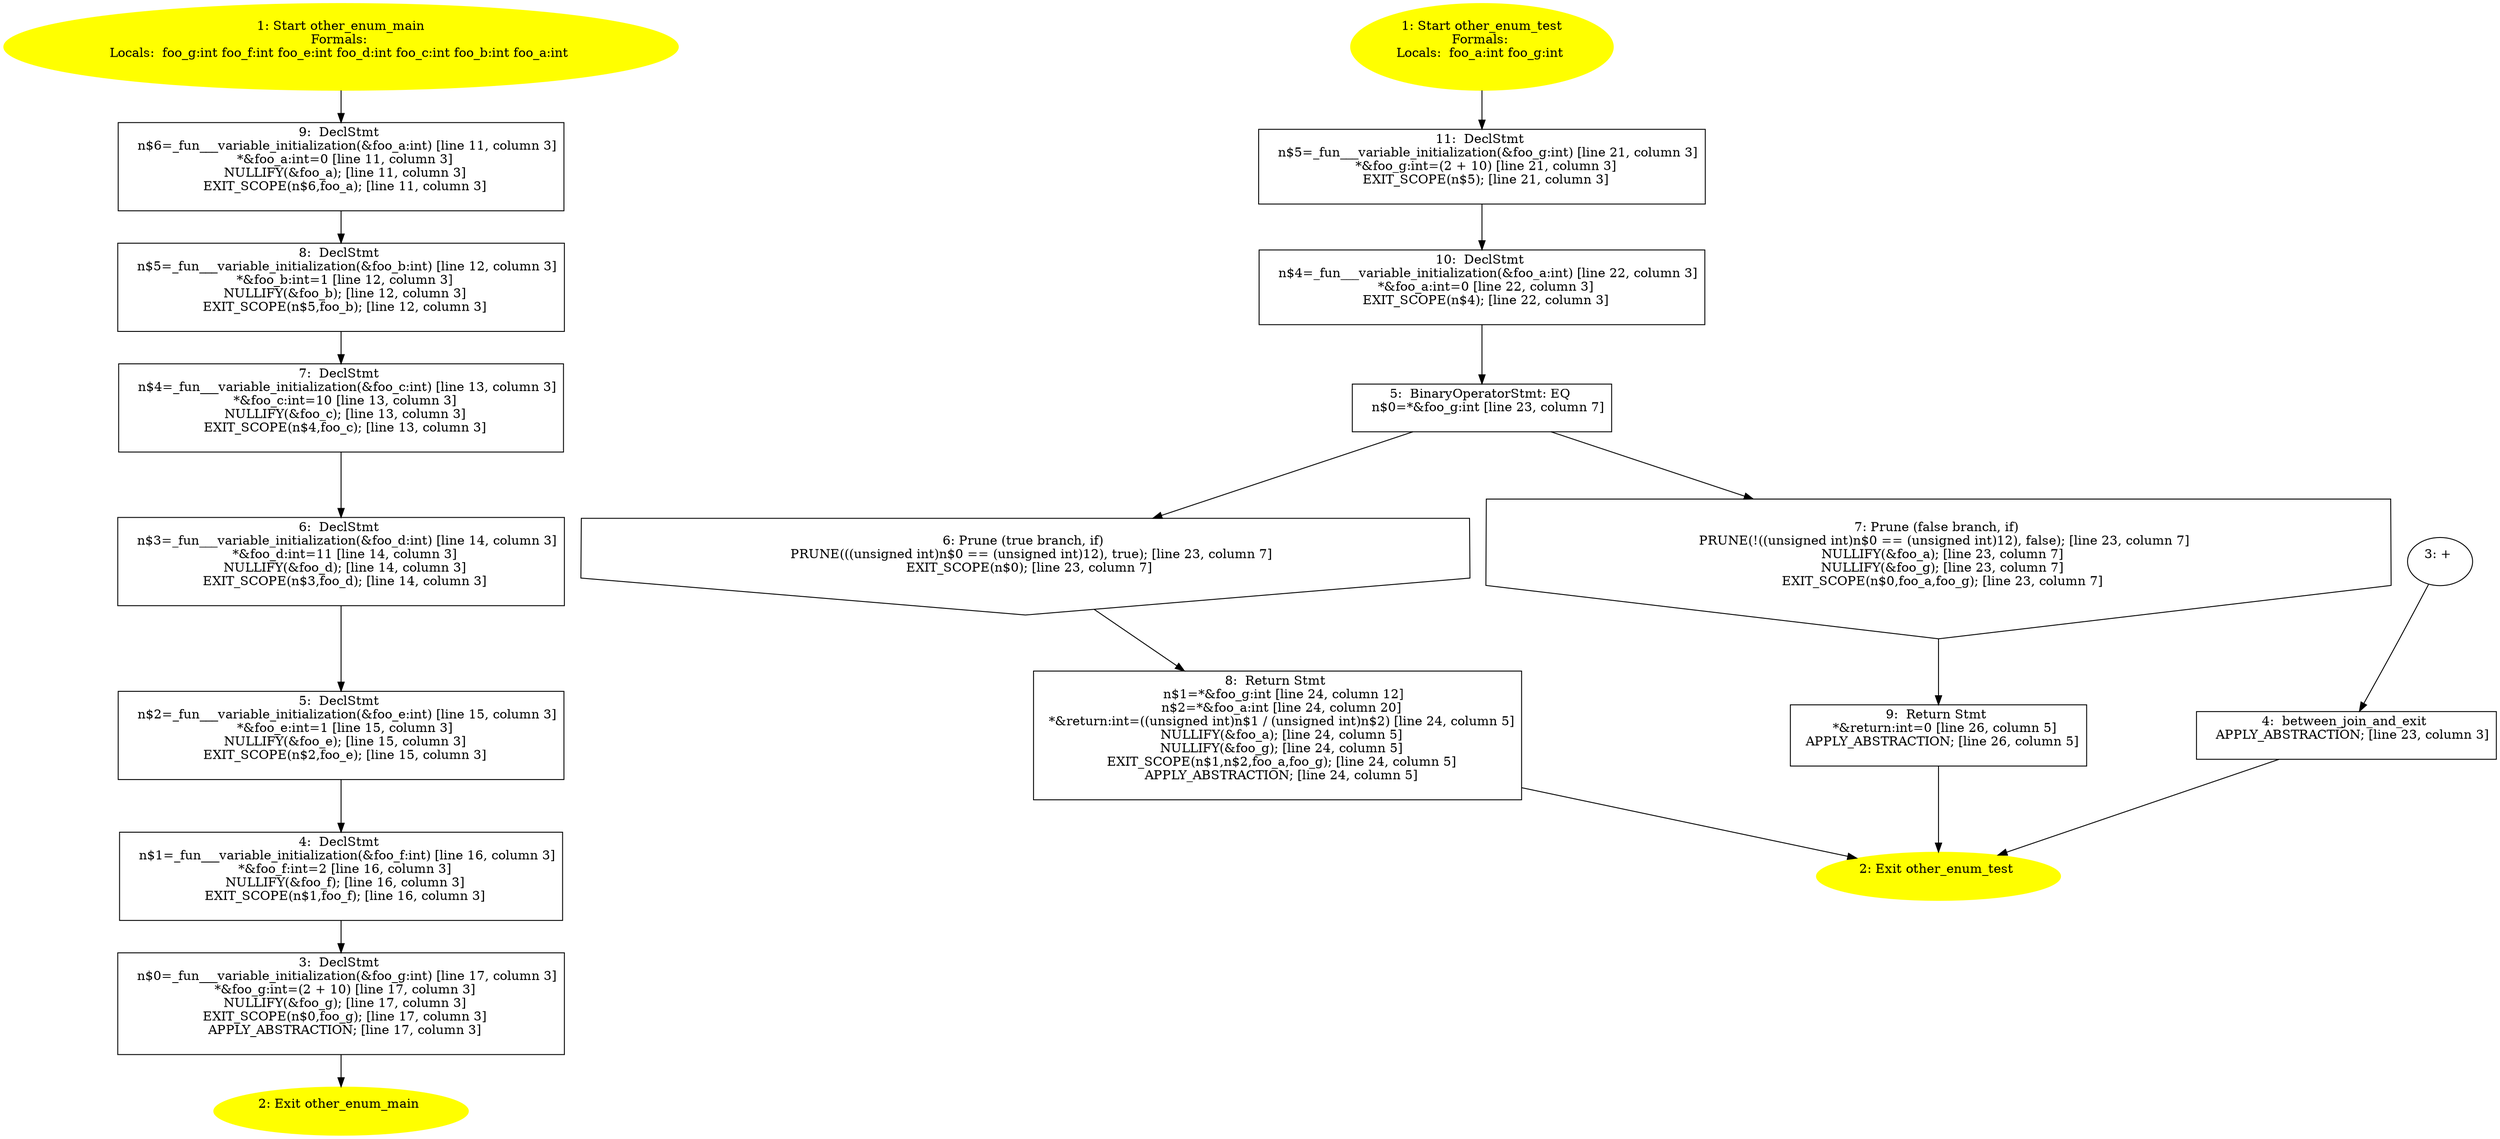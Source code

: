 /* @generated */
digraph cfg {
"other_enum_main.572f04969b0ade4902dd1faf86fac461_1" [label="1: Start other_enum_main\nFormals: \nLocals:  foo_g:int foo_f:int foo_e:int foo_d:int foo_c:int foo_b:int foo_a:int \n  " color=yellow style=filled]
	

	 "other_enum_main.572f04969b0ade4902dd1faf86fac461_1" -> "other_enum_main.572f04969b0ade4902dd1faf86fac461_9" ;
"other_enum_main.572f04969b0ade4902dd1faf86fac461_2" [label="2: Exit other_enum_main \n  " color=yellow style=filled]
	

"other_enum_main.572f04969b0ade4902dd1faf86fac461_3" [label="3:  DeclStmt \n   n$0=_fun___variable_initialization(&foo_g:int) [line 17, column 3]\n  *&foo_g:int=(2 + 10) [line 17, column 3]\n  NULLIFY(&foo_g); [line 17, column 3]\n  EXIT_SCOPE(n$0,foo_g); [line 17, column 3]\n  APPLY_ABSTRACTION; [line 17, column 3]\n " shape="box"]
	

	 "other_enum_main.572f04969b0ade4902dd1faf86fac461_3" -> "other_enum_main.572f04969b0ade4902dd1faf86fac461_2" ;
"other_enum_main.572f04969b0ade4902dd1faf86fac461_4" [label="4:  DeclStmt \n   n$1=_fun___variable_initialization(&foo_f:int) [line 16, column 3]\n  *&foo_f:int=2 [line 16, column 3]\n  NULLIFY(&foo_f); [line 16, column 3]\n  EXIT_SCOPE(n$1,foo_f); [line 16, column 3]\n " shape="box"]
	

	 "other_enum_main.572f04969b0ade4902dd1faf86fac461_4" -> "other_enum_main.572f04969b0ade4902dd1faf86fac461_3" ;
"other_enum_main.572f04969b0ade4902dd1faf86fac461_5" [label="5:  DeclStmt \n   n$2=_fun___variable_initialization(&foo_e:int) [line 15, column 3]\n  *&foo_e:int=1 [line 15, column 3]\n  NULLIFY(&foo_e); [line 15, column 3]\n  EXIT_SCOPE(n$2,foo_e); [line 15, column 3]\n " shape="box"]
	

	 "other_enum_main.572f04969b0ade4902dd1faf86fac461_5" -> "other_enum_main.572f04969b0ade4902dd1faf86fac461_4" ;
"other_enum_main.572f04969b0ade4902dd1faf86fac461_6" [label="6:  DeclStmt \n   n$3=_fun___variable_initialization(&foo_d:int) [line 14, column 3]\n  *&foo_d:int=11 [line 14, column 3]\n  NULLIFY(&foo_d); [line 14, column 3]\n  EXIT_SCOPE(n$3,foo_d); [line 14, column 3]\n " shape="box"]
	

	 "other_enum_main.572f04969b0ade4902dd1faf86fac461_6" -> "other_enum_main.572f04969b0ade4902dd1faf86fac461_5" ;
"other_enum_main.572f04969b0ade4902dd1faf86fac461_7" [label="7:  DeclStmt \n   n$4=_fun___variable_initialization(&foo_c:int) [line 13, column 3]\n  *&foo_c:int=10 [line 13, column 3]\n  NULLIFY(&foo_c); [line 13, column 3]\n  EXIT_SCOPE(n$4,foo_c); [line 13, column 3]\n " shape="box"]
	

	 "other_enum_main.572f04969b0ade4902dd1faf86fac461_7" -> "other_enum_main.572f04969b0ade4902dd1faf86fac461_6" ;
"other_enum_main.572f04969b0ade4902dd1faf86fac461_8" [label="8:  DeclStmt \n   n$5=_fun___variable_initialization(&foo_b:int) [line 12, column 3]\n  *&foo_b:int=1 [line 12, column 3]\n  NULLIFY(&foo_b); [line 12, column 3]\n  EXIT_SCOPE(n$5,foo_b); [line 12, column 3]\n " shape="box"]
	

	 "other_enum_main.572f04969b0ade4902dd1faf86fac461_8" -> "other_enum_main.572f04969b0ade4902dd1faf86fac461_7" ;
"other_enum_main.572f04969b0ade4902dd1faf86fac461_9" [label="9:  DeclStmt \n   n$6=_fun___variable_initialization(&foo_a:int) [line 11, column 3]\n  *&foo_a:int=0 [line 11, column 3]\n  NULLIFY(&foo_a); [line 11, column 3]\n  EXIT_SCOPE(n$6,foo_a); [line 11, column 3]\n " shape="box"]
	

	 "other_enum_main.572f04969b0ade4902dd1faf86fac461_9" -> "other_enum_main.572f04969b0ade4902dd1faf86fac461_8" ;
"other_enum_test.100f3583adf0259001be6c944828c44a_1" [label="1: Start other_enum_test\nFormals: \nLocals:  foo_a:int foo_g:int \n  " color=yellow style=filled]
	

	 "other_enum_test.100f3583adf0259001be6c944828c44a_1" -> "other_enum_test.100f3583adf0259001be6c944828c44a_11" ;
"other_enum_test.100f3583adf0259001be6c944828c44a_2" [label="2: Exit other_enum_test \n  " color=yellow style=filled]
	

"other_enum_test.100f3583adf0259001be6c944828c44a_3" [label="3: + \n  " ]
	

	 "other_enum_test.100f3583adf0259001be6c944828c44a_3" -> "other_enum_test.100f3583adf0259001be6c944828c44a_4" ;
"other_enum_test.100f3583adf0259001be6c944828c44a_4" [label="4:  between_join_and_exit \n   APPLY_ABSTRACTION; [line 23, column 3]\n " shape="box"]
	

	 "other_enum_test.100f3583adf0259001be6c944828c44a_4" -> "other_enum_test.100f3583adf0259001be6c944828c44a_2" ;
"other_enum_test.100f3583adf0259001be6c944828c44a_5" [label="5:  BinaryOperatorStmt: EQ \n   n$0=*&foo_g:int [line 23, column 7]\n " shape="box"]
	

	 "other_enum_test.100f3583adf0259001be6c944828c44a_5" -> "other_enum_test.100f3583adf0259001be6c944828c44a_6" ;
	 "other_enum_test.100f3583adf0259001be6c944828c44a_5" -> "other_enum_test.100f3583adf0259001be6c944828c44a_7" ;
"other_enum_test.100f3583adf0259001be6c944828c44a_6" [label="6: Prune (true branch, if) \n   PRUNE(((unsigned int)n$0 == (unsigned int)12), true); [line 23, column 7]\n  EXIT_SCOPE(n$0); [line 23, column 7]\n " shape="invhouse"]
	

	 "other_enum_test.100f3583adf0259001be6c944828c44a_6" -> "other_enum_test.100f3583adf0259001be6c944828c44a_8" ;
"other_enum_test.100f3583adf0259001be6c944828c44a_7" [label="7: Prune (false branch, if) \n   PRUNE(!((unsigned int)n$0 == (unsigned int)12), false); [line 23, column 7]\n  NULLIFY(&foo_a); [line 23, column 7]\n  NULLIFY(&foo_g); [line 23, column 7]\n  EXIT_SCOPE(n$0,foo_a,foo_g); [line 23, column 7]\n " shape="invhouse"]
	

	 "other_enum_test.100f3583adf0259001be6c944828c44a_7" -> "other_enum_test.100f3583adf0259001be6c944828c44a_9" ;
"other_enum_test.100f3583adf0259001be6c944828c44a_8" [label="8:  Return Stmt \n   n$1=*&foo_g:int [line 24, column 12]\n  n$2=*&foo_a:int [line 24, column 20]\n  *&return:int=((unsigned int)n$1 / (unsigned int)n$2) [line 24, column 5]\n  NULLIFY(&foo_a); [line 24, column 5]\n  NULLIFY(&foo_g); [line 24, column 5]\n  EXIT_SCOPE(n$1,n$2,foo_a,foo_g); [line 24, column 5]\n  APPLY_ABSTRACTION; [line 24, column 5]\n " shape="box"]
	

	 "other_enum_test.100f3583adf0259001be6c944828c44a_8" -> "other_enum_test.100f3583adf0259001be6c944828c44a_2" ;
"other_enum_test.100f3583adf0259001be6c944828c44a_9" [label="9:  Return Stmt \n   *&return:int=0 [line 26, column 5]\n  APPLY_ABSTRACTION; [line 26, column 5]\n " shape="box"]
	

	 "other_enum_test.100f3583adf0259001be6c944828c44a_9" -> "other_enum_test.100f3583adf0259001be6c944828c44a_2" ;
"other_enum_test.100f3583adf0259001be6c944828c44a_10" [label="10:  DeclStmt \n   n$4=_fun___variable_initialization(&foo_a:int) [line 22, column 3]\n  *&foo_a:int=0 [line 22, column 3]\n  EXIT_SCOPE(n$4); [line 22, column 3]\n " shape="box"]
	

	 "other_enum_test.100f3583adf0259001be6c944828c44a_10" -> "other_enum_test.100f3583adf0259001be6c944828c44a_5" ;
"other_enum_test.100f3583adf0259001be6c944828c44a_11" [label="11:  DeclStmt \n   n$5=_fun___variable_initialization(&foo_g:int) [line 21, column 3]\n  *&foo_g:int=(2 + 10) [line 21, column 3]\n  EXIT_SCOPE(n$5); [line 21, column 3]\n " shape="box"]
	

	 "other_enum_test.100f3583adf0259001be6c944828c44a_11" -> "other_enum_test.100f3583adf0259001be6c944828c44a_10" ;
}
